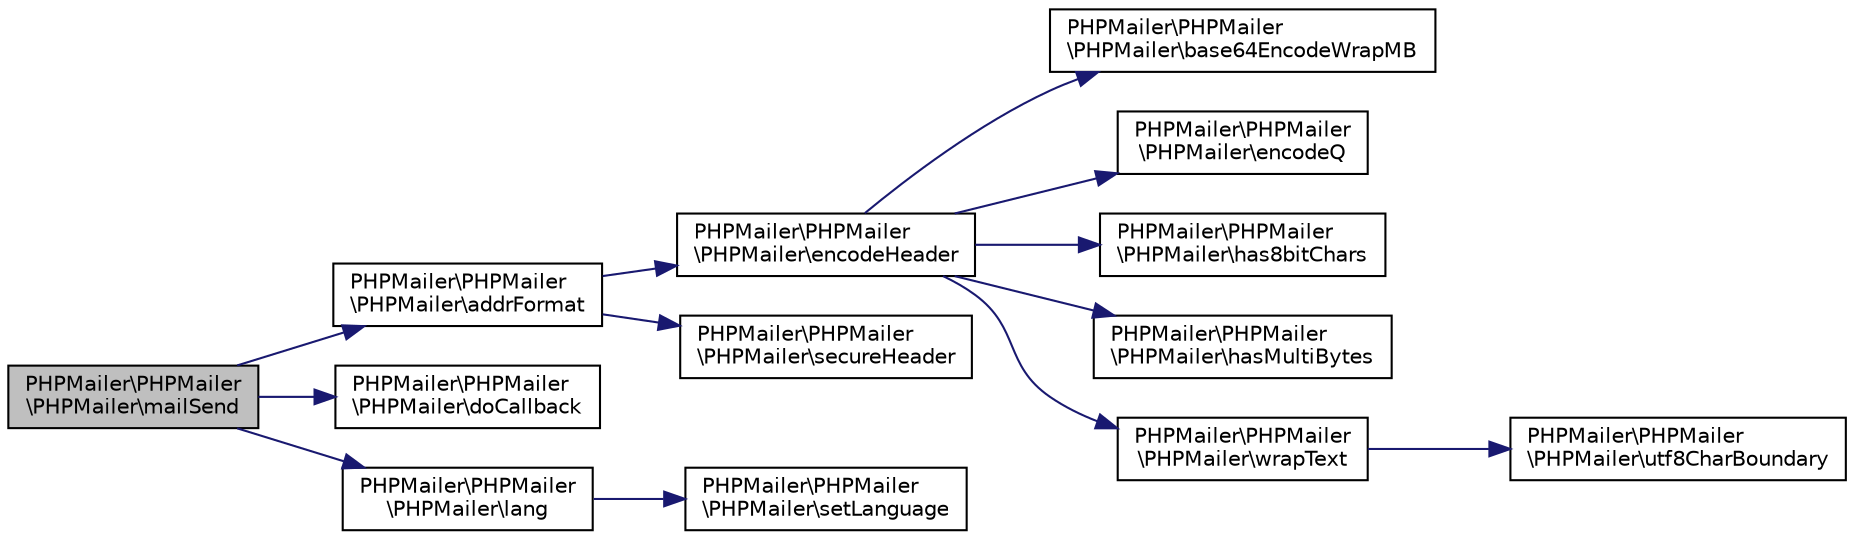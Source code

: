digraph "PHPMailer\PHPMailer\PHPMailer\mailSend"
{
 // LATEX_PDF_SIZE
  edge [fontname="Helvetica",fontsize="10",labelfontname="Helvetica",labelfontsize="10"];
  node [fontname="Helvetica",fontsize="10",shape=record];
  rankdir="LR";
  Node1 [label="PHPMailer\\PHPMailer\l\\PHPMailer\\mailSend",height=0.2,width=0.4,color="black", fillcolor="grey75", style="filled", fontcolor="black",tooltip=" "];
  Node1 -> Node2 [color="midnightblue",fontsize="10",style="solid",fontname="Helvetica"];
  Node2 [label="PHPMailer\\PHPMailer\l\\PHPMailer\\addrFormat",height=0.2,width=0.4,color="black", fillcolor="white", style="filled",URL="$class_p_h_p_mailer_1_1_p_h_p_mailer_1_1_p_h_p_mailer.html#aec3fc10f7e3bfc9dbdaead473b3d806e",tooltip=" "];
  Node2 -> Node3 [color="midnightblue",fontsize="10",style="solid",fontname="Helvetica"];
  Node3 [label="PHPMailer\\PHPMailer\l\\PHPMailer\\encodeHeader",height=0.2,width=0.4,color="black", fillcolor="white", style="filled",URL="$class_p_h_p_mailer_1_1_p_h_p_mailer_1_1_p_h_p_mailer.html#a0d2565d7fed06cf340653885436f93cd",tooltip=" "];
  Node3 -> Node4 [color="midnightblue",fontsize="10",style="solid",fontname="Helvetica"];
  Node4 [label="PHPMailer\\PHPMailer\l\\PHPMailer\\base64EncodeWrapMB",height=0.2,width=0.4,color="black", fillcolor="white", style="filled",URL="$class_p_h_p_mailer_1_1_p_h_p_mailer_1_1_p_h_p_mailer.html#a4a424b86108eaafe1d8369db737cc47f",tooltip=" "];
  Node3 -> Node5 [color="midnightblue",fontsize="10",style="solid",fontname="Helvetica"];
  Node5 [label="PHPMailer\\PHPMailer\l\\PHPMailer\\encodeQ",height=0.2,width=0.4,color="black", fillcolor="white", style="filled",URL="$class_p_h_p_mailer_1_1_p_h_p_mailer_1_1_p_h_p_mailer.html#a72e2d86d123bd899dd9334c3c464ca28",tooltip=" "];
  Node3 -> Node6 [color="midnightblue",fontsize="10",style="solid",fontname="Helvetica"];
  Node6 [label="PHPMailer\\PHPMailer\l\\PHPMailer\\has8bitChars",height=0.2,width=0.4,color="black", fillcolor="white", style="filled",URL="$class_p_h_p_mailer_1_1_p_h_p_mailer_1_1_p_h_p_mailer.html#afe16e85960abfd23ea1ac9ea75ae6720",tooltip=" "];
  Node3 -> Node7 [color="midnightblue",fontsize="10",style="solid",fontname="Helvetica"];
  Node7 [label="PHPMailer\\PHPMailer\l\\PHPMailer\\hasMultiBytes",height=0.2,width=0.4,color="black", fillcolor="white", style="filled",URL="$class_p_h_p_mailer_1_1_p_h_p_mailer_1_1_p_h_p_mailer.html#a2ca3a330020bf44d4e4df096a2f66be2",tooltip=" "];
  Node3 -> Node8 [color="midnightblue",fontsize="10",style="solid",fontname="Helvetica"];
  Node8 [label="PHPMailer\\PHPMailer\l\\PHPMailer\\wrapText",height=0.2,width=0.4,color="black", fillcolor="white", style="filled",URL="$class_p_h_p_mailer_1_1_p_h_p_mailer_1_1_p_h_p_mailer.html#a94a6b50e8ce53dd6ddd1d4d5341adc73",tooltip=" "];
  Node8 -> Node9 [color="midnightblue",fontsize="10",style="solid",fontname="Helvetica"];
  Node9 [label="PHPMailer\\PHPMailer\l\\PHPMailer\\utf8CharBoundary",height=0.2,width=0.4,color="black", fillcolor="white", style="filled",URL="$class_p_h_p_mailer_1_1_p_h_p_mailer_1_1_p_h_p_mailer.html#abc9948dedc04830eaea5462c0ade83ad",tooltip=" "];
  Node2 -> Node10 [color="midnightblue",fontsize="10",style="solid",fontname="Helvetica"];
  Node10 [label="PHPMailer\\PHPMailer\l\\PHPMailer\\secureHeader",height=0.2,width=0.4,color="black", fillcolor="white", style="filled",URL="$class_p_h_p_mailer_1_1_p_h_p_mailer_1_1_p_h_p_mailer.html#a9d10e00915a06b82690a52bed37de80f",tooltip=" "];
  Node1 -> Node11 [color="midnightblue",fontsize="10",style="solid",fontname="Helvetica"];
  Node11 [label="PHPMailer\\PHPMailer\l\\PHPMailer\\doCallback",height=0.2,width=0.4,color="black", fillcolor="white", style="filled",URL="$class_p_h_p_mailer_1_1_p_h_p_mailer_1_1_p_h_p_mailer.html#a0d502e3da4dec7763b468426c11ddfff",tooltip=" "];
  Node1 -> Node12 [color="midnightblue",fontsize="10",style="solid",fontname="Helvetica"];
  Node12 [label="PHPMailer\\PHPMailer\l\\PHPMailer\\lang",height=0.2,width=0.4,color="black", fillcolor="white", style="filled",URL="$class_p_h_p_mailer_1_1_p_h_p_mailer_1_1_p_h_p_mailer.html#a3acee11d1ea952f5926356da4cd01aa1",tooltip=" "];
  Node12 -> Node13 [color="midnightblue",fontsize="10",style="solid",fontname="Helvetica"];
  Node13 [label="PHPMailer\\PHPMailer\l\\PHPMailer\\setLanguage",height=0.2,width=0.4,color="black", fillcolor="white", style="filled",URL="$class_p_h_p_mailer_1_1_p_h_p_mailer_1_1_p_h_p_mailer.html#a76ed5e99329ddb1e186858f832a1a212",tooltip=" "];
}
